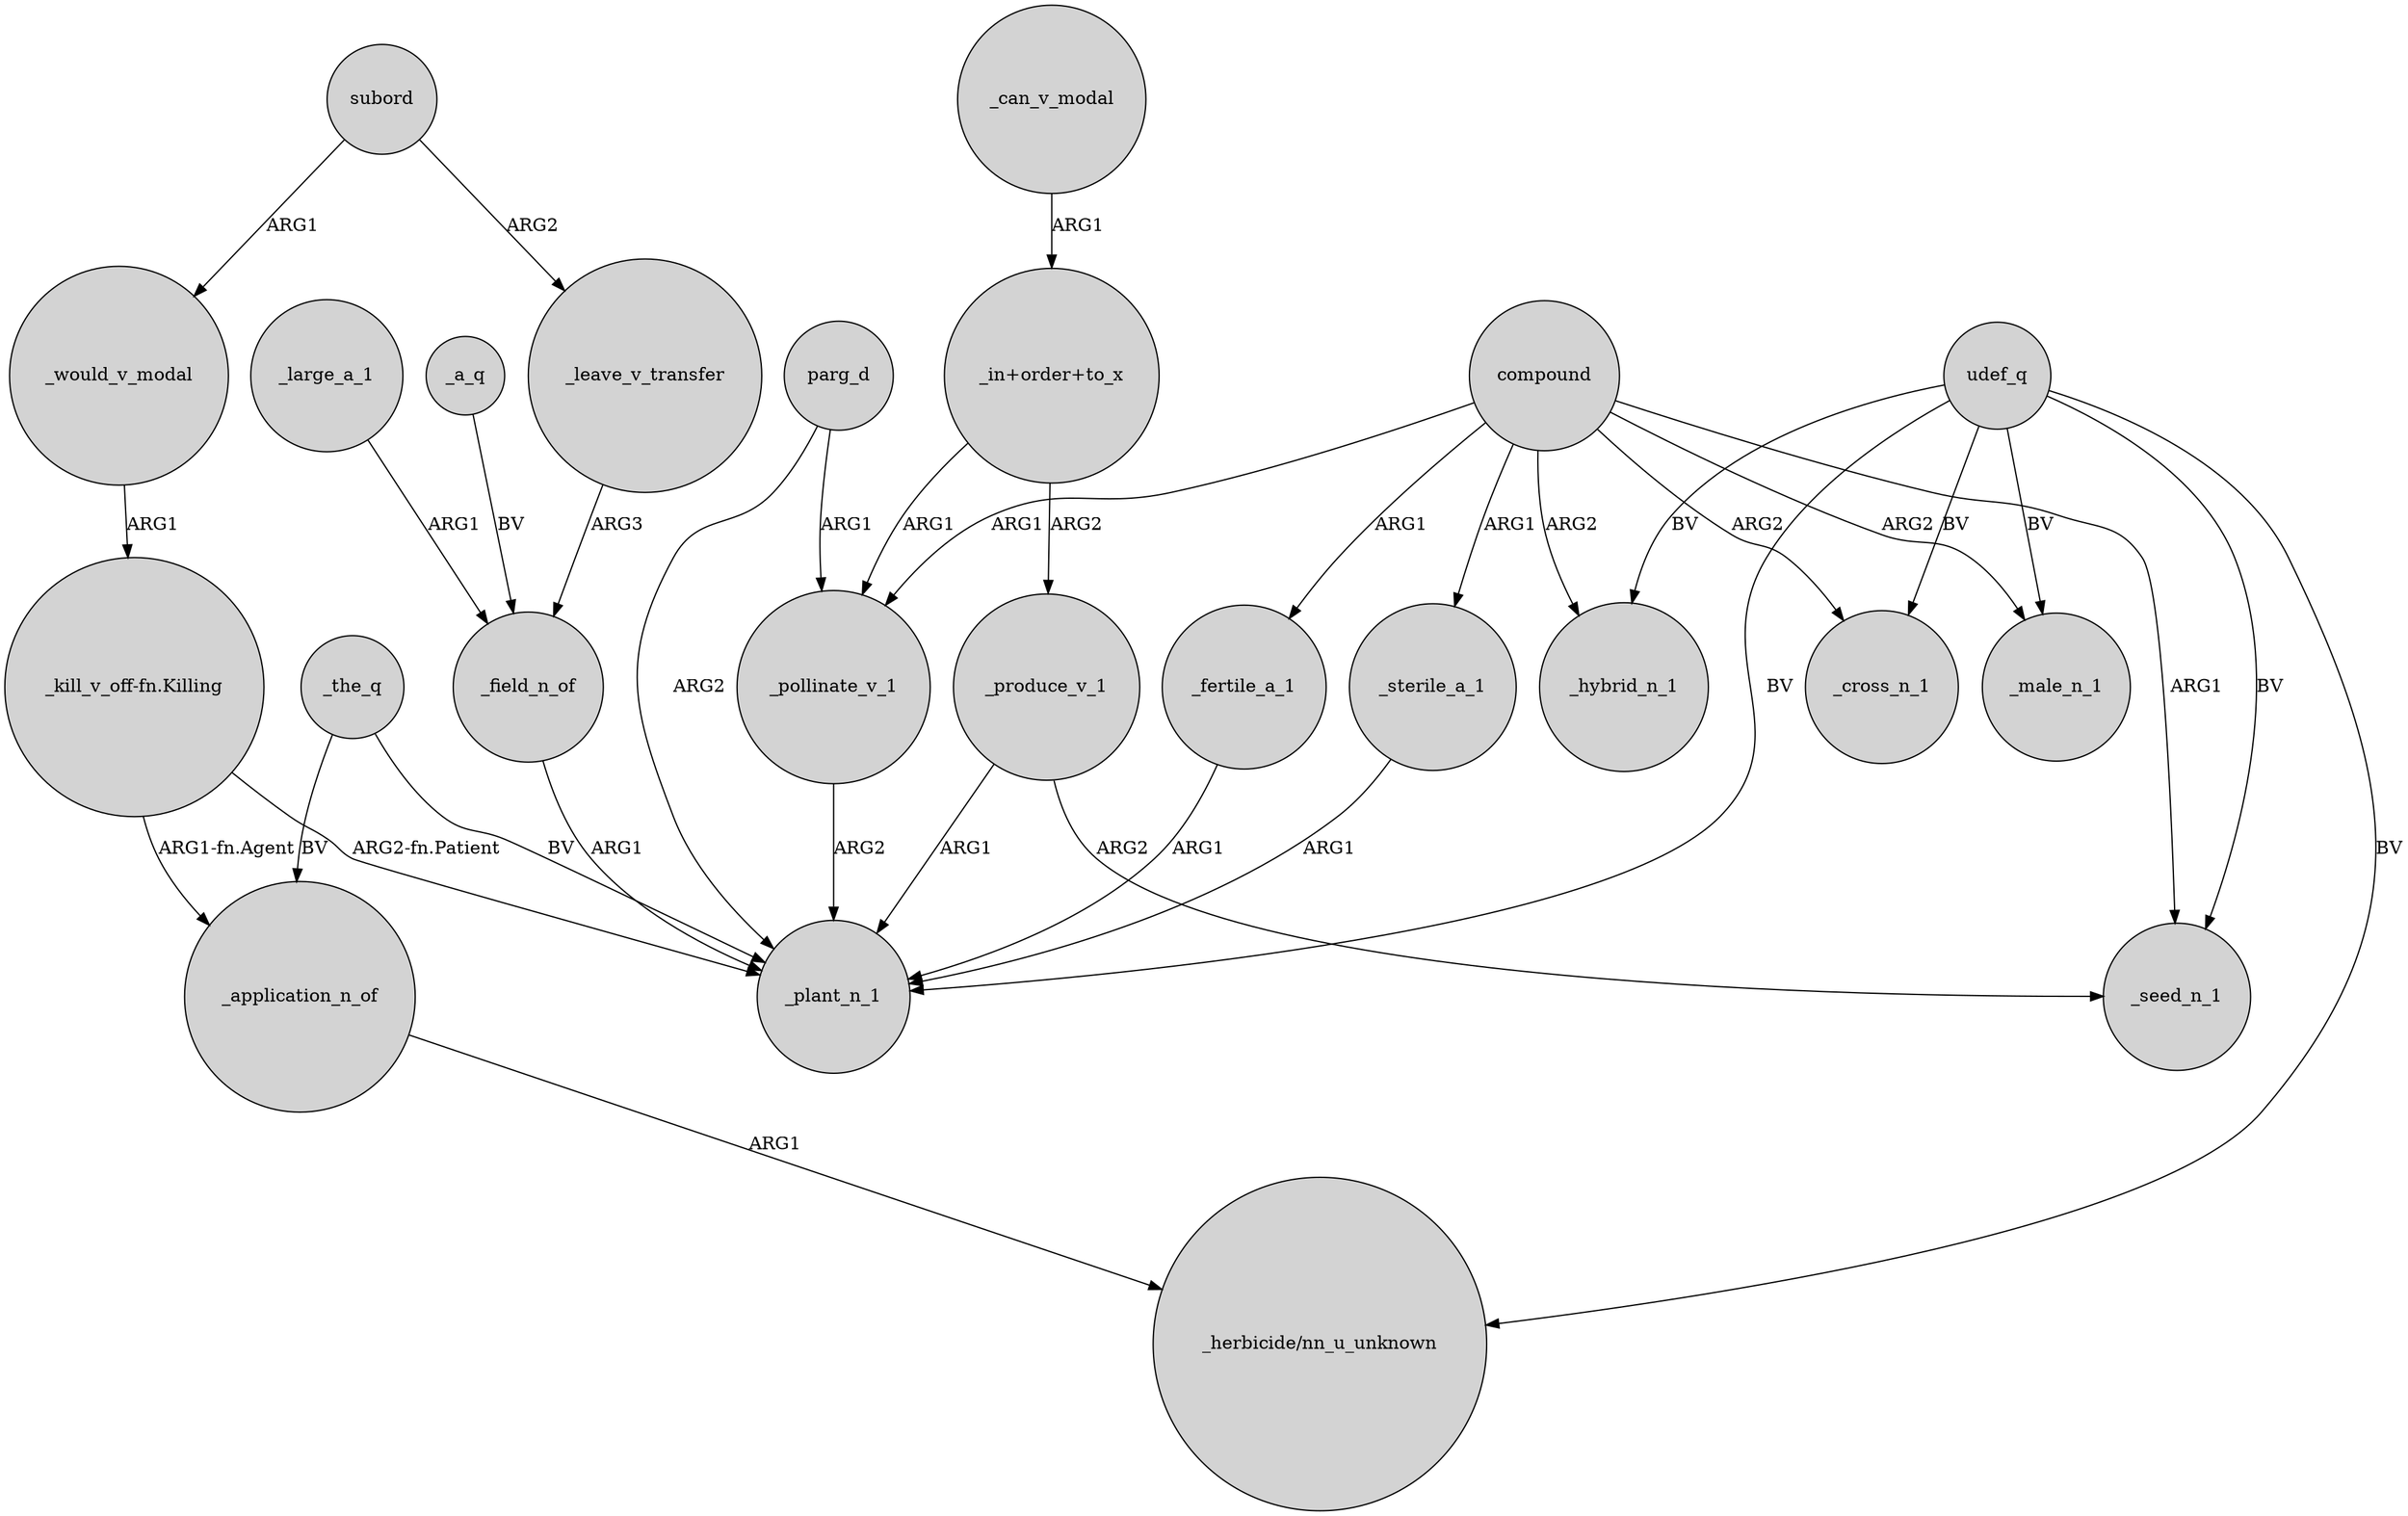 digraph {
	node [shape=circle style=filled]
	_produce_v_1 -> _plant_n_1 [label=ARG1]
	_application_n_of -> "_herbicide/nn_u_unknown" [label=ARG1]
	"_in+order+to_x" -> _produce_v_1 [label=ARG2]
	parg_d -> _pollinate_v_1 [label=ARG1]
	compound -> _pollinate_v_1 [label=ARG1]
	_would_v_modal -> "_kill_v_off-fn.Killing" [label=ARG1]
	_the_q -> _plant_n_1 [label=BV]
	udef_q -> _seed_n_1 [label=BV]
	"_kill_v_off-fn.Killing" -> _application_n_of [label="ARG1-fn.Agent"]
	compound -> _fertile_a_1 [label=ARG1]
	compound -> _cross_n_1 [label=ARG2]
	udef_q -> _male_n_1 [label=BV]
	compound -> _male_n_1 [label=ARG2]
	compound -> _hybrid_n_1 [label=ARG2]
	_field_n_of -> _plant_n_1 [label=ARG1]
	_sterile_a_1 -> _plant_n_1 [label=ARG1]
	_leave_v_transfer -> _field_n_of [label=ARG3]
	parg_d -> _plant_n_1 [label=ARG2]
	"_kill_v_off-fn.Killing" -> _plant_n_1 [label="ARG2-fn.Patient"]
	udef_q -> _cross_n_1 [label=BV]
	udef_q -> "_herbicide/nn_u_unknown" [label=BV]
	compound -> _sterile_a_1 [label=ARG1]
	"_in+order+to_x" -> _pollinate_v_1 [label=ARG1]
	_large_a_1 -> _field_n_of [label=ARG1]
	_produce_v_1 -> _seed_n_1 [label=ARG2]
	udef_q -> _plant_n_1 [label=BV]
	subord -> _leave_v_transfer [label=ARG2]
	udef_q -> _hybrid_n_1 [label=BV]
	_pollinate_v_1 -> _plant_n_1 [label=ARG2]
	compound -> _seed_n_1 [label=ARG1]
	_fertile_a_1 -> _plant_n_1 [label=ARG1]
	_the_q -> _application_n_of [label=BV]
	_can_v_modal -> "_in+order+to_x" [label=ARG1]
	_a_q -> _field_n_of [label=BV]
	subord -> _would_v_modal [label=ARG1]
}
